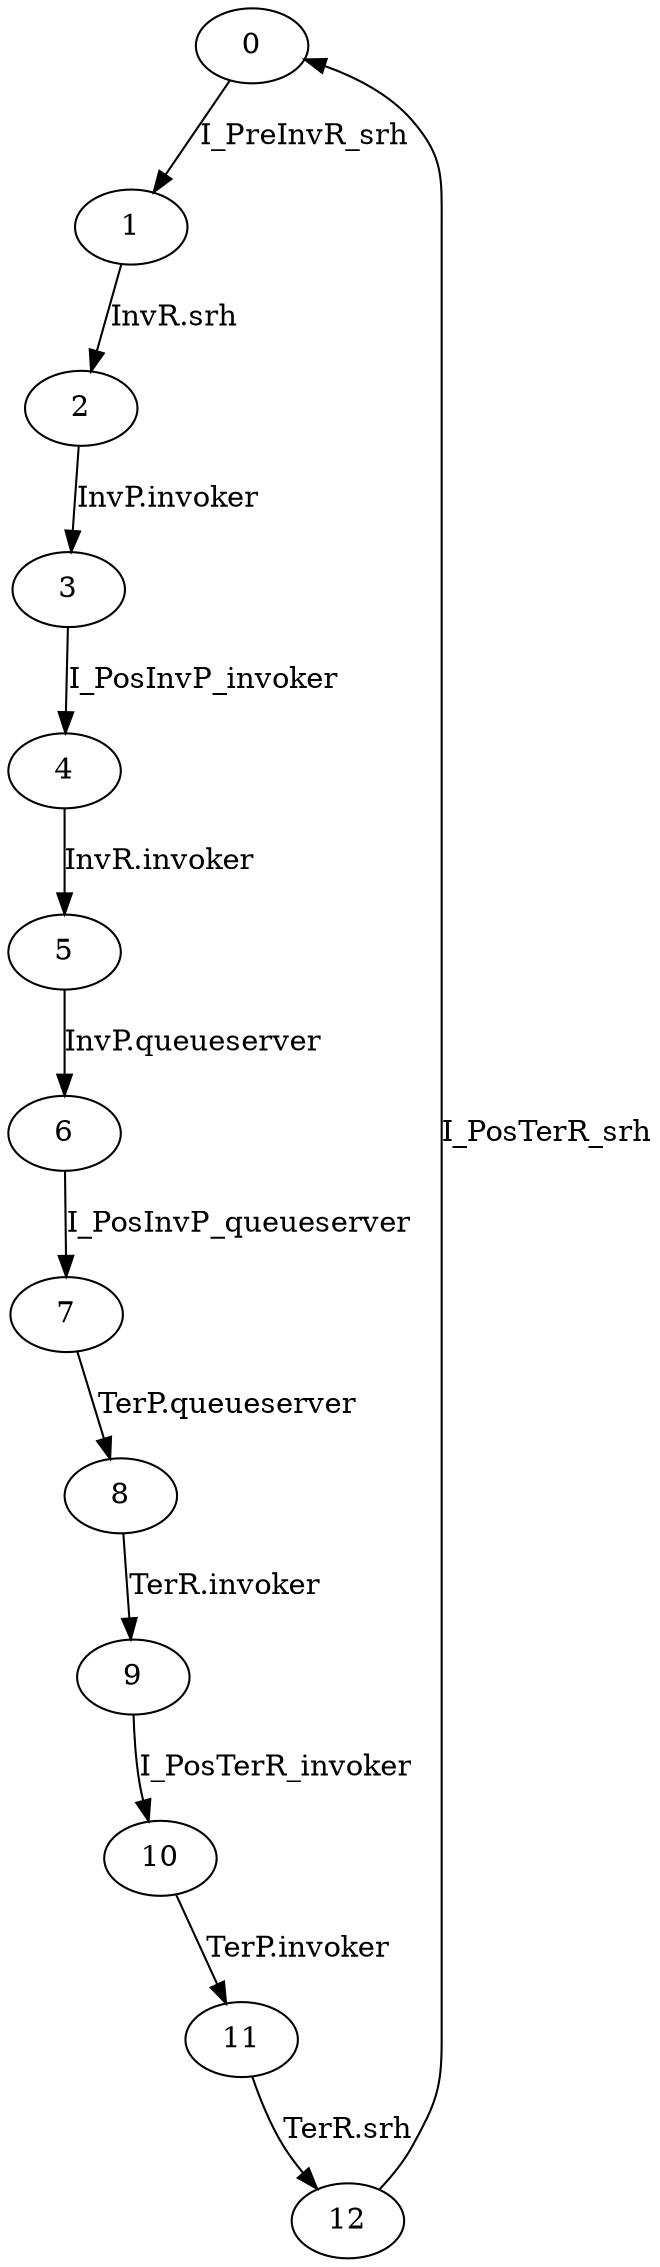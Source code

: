 digraph G {
  0 -> 1 [ label="I_PreInvR_srh" ];
  1 -> 2 [ label="InvR.srh" ];
  2 -> 3 [ label="InvP.invoker" ];
  3 -> 4 [ label="I_PosInvP_invoker" ];
  4 -> 5 [ label="InvR.invoker" ];
  5 -> 6 [ label="InvP.queueserver" ];
  6 -> 7 [ label="I_PosInvP_queueserver" ];
  7 -> 8 [ label="TerP.queueserver" ];
  8 -> 9 [ label="TerR.invoker" ];
  9 -> 10 [ label="I_PosTerR_invoker" ];
  10 -> 11 [ label="TerP.invoker" ];
  11 -> 12 [ label="TerR.srh" ];
  12 -> 0 [ label="I_PosTerR_srh" ];
}
